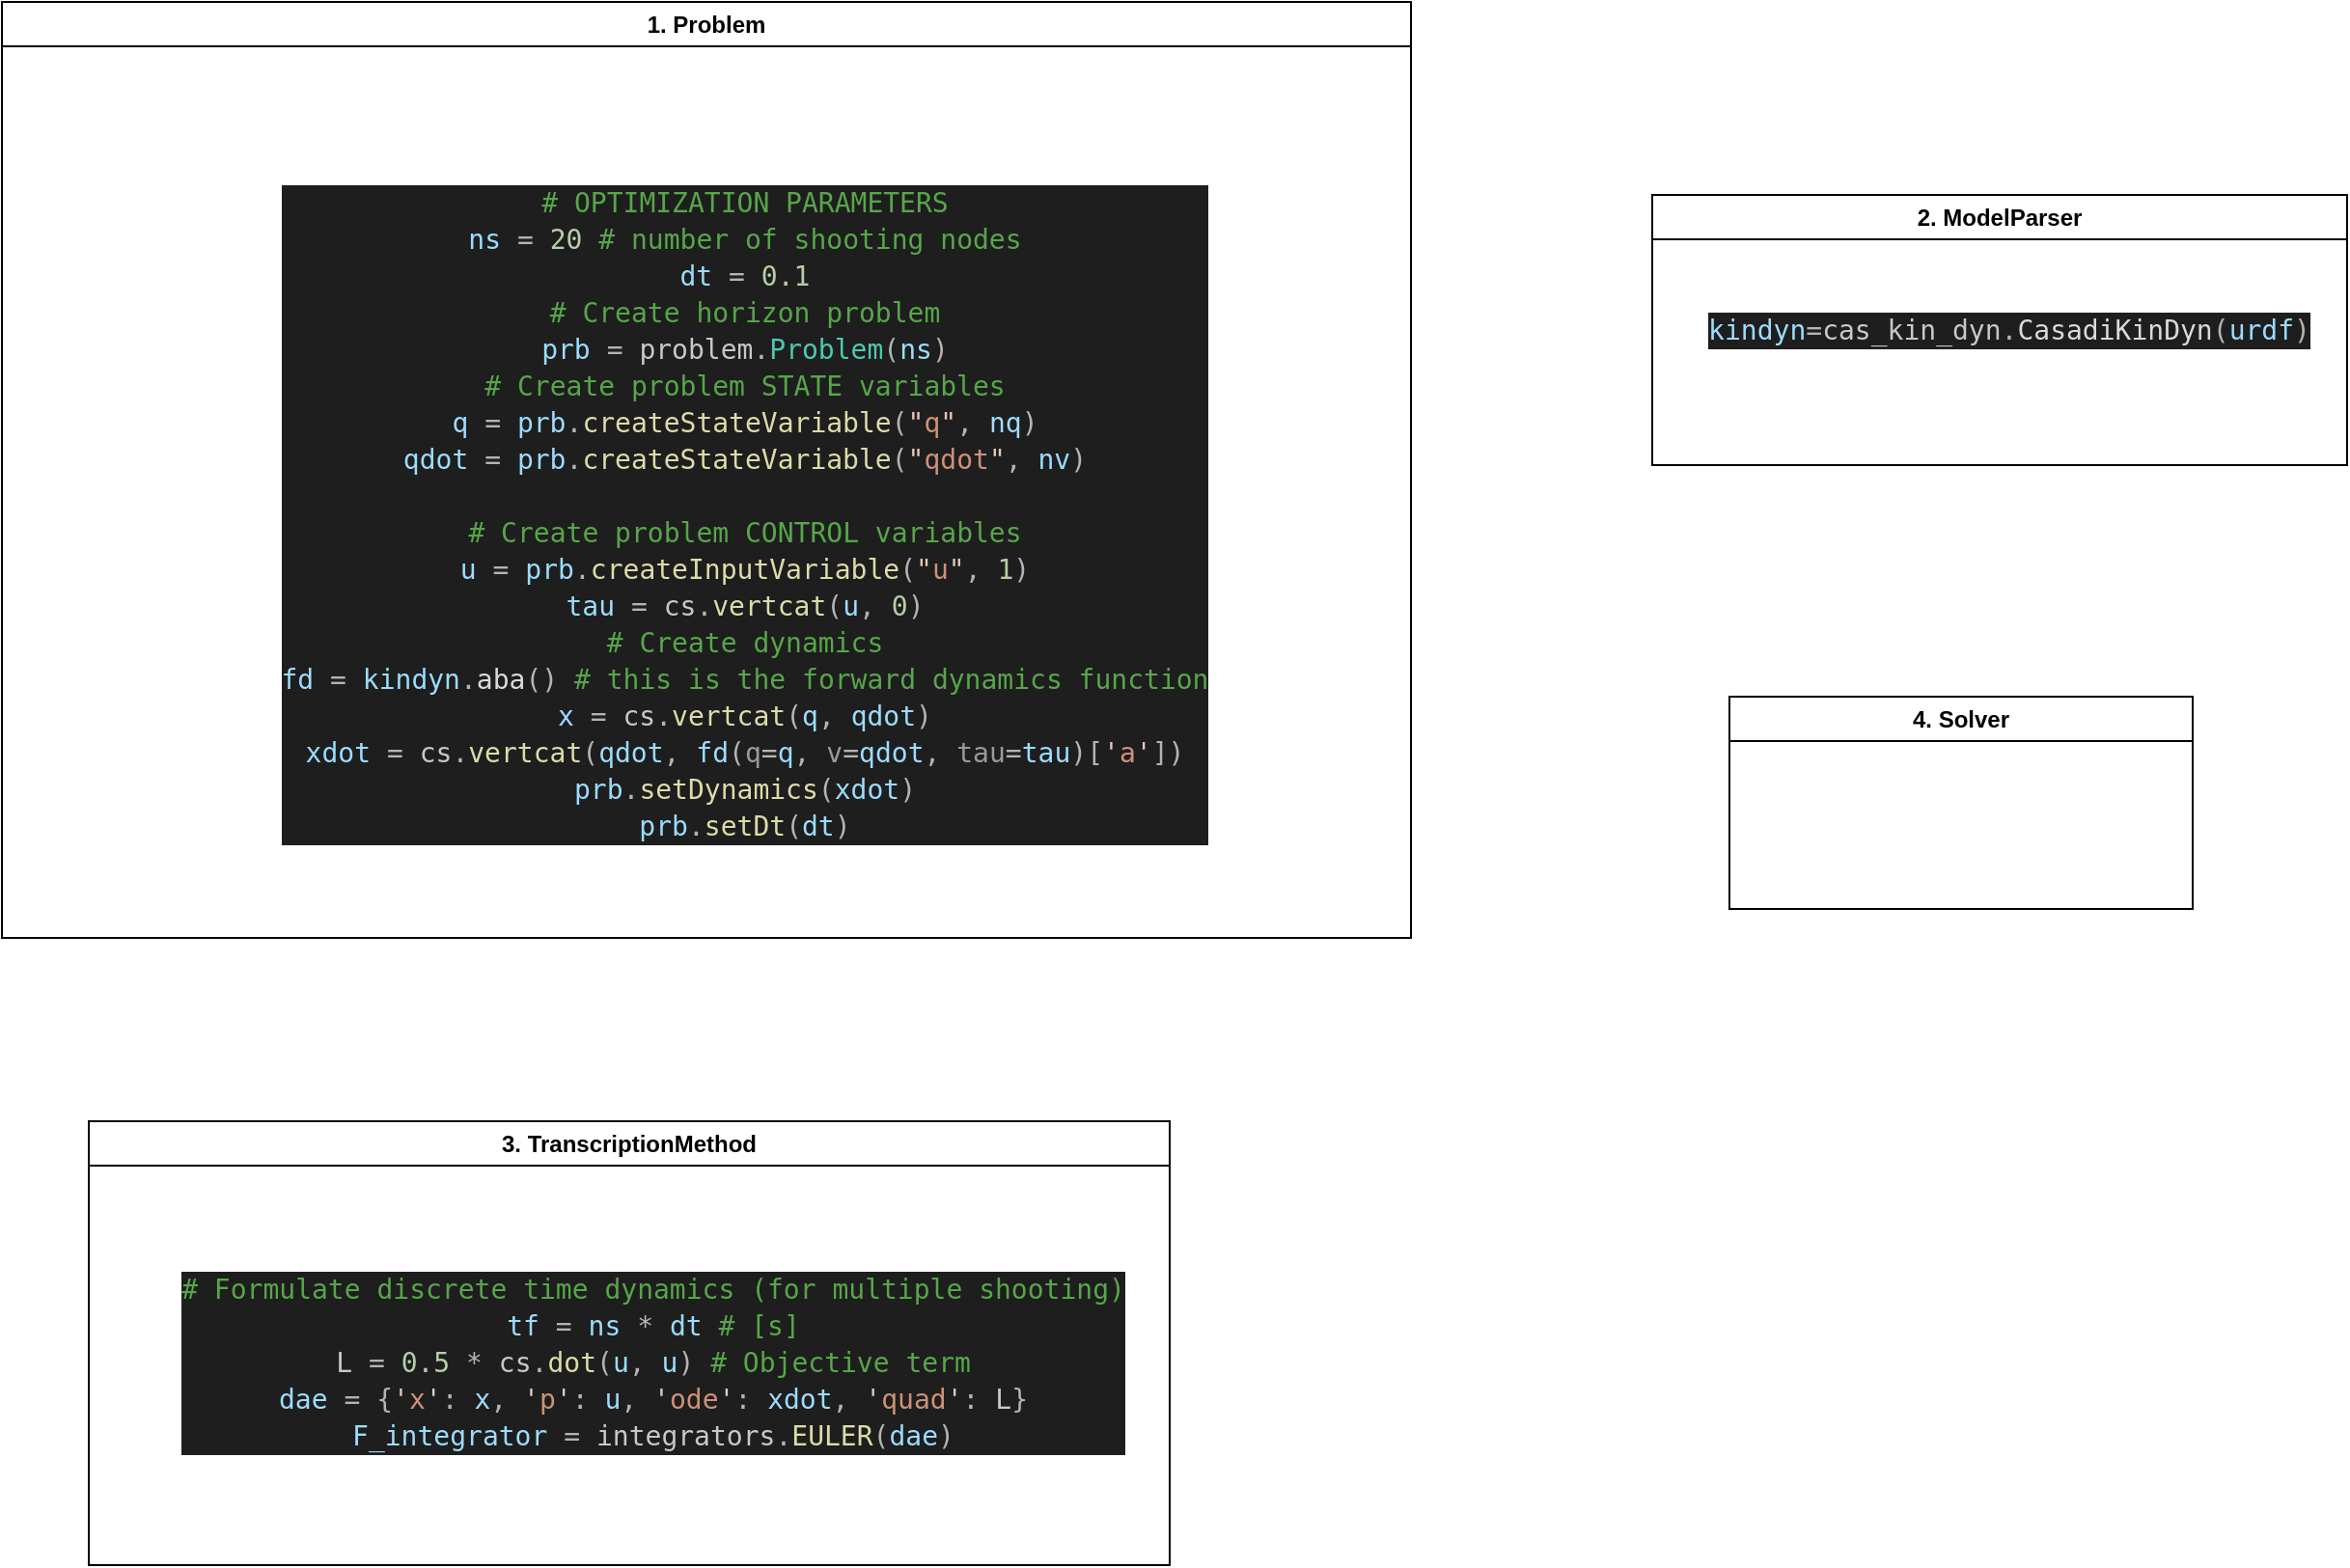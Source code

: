 <mxfile>
    <diagram id="DQU-kqcON3Z1oUUEVBNg" name="Page-1">
        <mxGraphModel dx="3643" dy="2333" grid="1" gridSize="10" guides="1" tooltips="1" connect="1" arrows="1" fold="1" page="1" pageScale="1" pageWidth="850" pageHeight="1100" math="0" shadow="0">
            <root>
                <mxCell id="0"/>
                <mxCell id="1" parent="0"/>
                <mxCell id="24" value="1. Problem" style="swimlane;whiteSpace=wrap;html=1;" parent="1" vertex="1">
                    <mxGeometry x="-1640" y="-530" width="730" height="485" as="geometry"/>
                </mxCell>
                <mxCell id="62" value="&lt;div style=&quot;color: rgb(218, 218, 218); background-color: rgb(30, 30, 30); font-family: &amp;quot;Droid Sans Mono&amp;quot;, &amp;quot;monospace&amp;quot;, monospace; font-size: 14px; line-height: 19px;&quot;&gt;&lt;div&gt;&lt;span style=&quot;color: #57a64a;&quot;&gt;# OPTIMIZATION PARAMETERS&lt;/span&gt;&lt;/div&gt;&lt;div&gt;&lt;span style=&quot;color: #9cdcfe;&quot;&gt;ns&lt;/span&gt; &lt;span style=&quot;color: #b4b4b4;&quot;&gt;=&lt;/span&gt; &lt;span style=&quot;color: #b5cea8;&quot;&gt;20&lt;/span&gt;  &lt;span style=&quot;color: #57a64a;&quot;&gt;# number of shooting nodes&lt;/span&gt;&lt;/div&gt;&lt;div&gt;&lt;span style=&quot;color: #9cdcfe;&quot;&gt;dt&lt;/span&gt; &lt;span style=&quot;color: #b4b4b4;&quot;&gt;=&lt;/span&gt; &lt;span style=&quot;color: #b5cea8;&quot;&gt;0.1&lt;/span&gt;&lt;/div&gt;&lt;div&gt;&lt;div style=&quot;line-height: 19px;&quot;&gt;&lt;div&gt;&lt;span style=&quot;color: #57a64a;&quot;&gt;# Create horizon problem&lt;/span&gt;&lt;/div&gt;&lt;div&gt;&lt;span style=&quot;color: #9cdcfe;&quot;&gt;prb&lt;/span&gt; &lt;span style=&quot;color: #b4b4b4;&quot;&gt;=&lt;/span&gt; &lt;span style=&quot;color: #c8c8c8;&quot;&gt;problem&lt;/span&gt;&lt;span style=&quot;color: #b4b4b4;&quot;&gt;.&lt;/span&gt;&lt;span style=&quot;color: #4ec9b0;&quot;&gt;Problem&lt;/span&gt;&lt;span style=&quot;color: #b4b4b4;&quot;&gt;(&lt;/span&gt;&lt;span style=&quot;color: #9cdcfe;&quot;&gt;ns&lt;/span&gt;&lt;span style=&quot;color: #b4b4b4;&quot;&gt;)&lt;/span&gt;&lt;/div&gt;&lt;div&gt;&lt;div style=&quot;line-height: 19px;&quot;&gt;&lt;div&gt;&lt;span style=&quot;color: #57a64a;&quot;&gt;# Create problem STATE variables&lt;/span&gt;&lt;/div&gt;&lt;div&gt;&lt;span style=&quot;color: #9cdcfe;&quot;&gt;q&lt;/span&gt; &lt;span style=&quot;color: #b4b4b4;&quot;&gt;=&lt;/span&gt; &lt;span style=&quot;color: #9cdcfe;&quot;&gt;prb&lt;/span&gt;&lt;span style=&quot;color: #b4b4b4;&quot;&gt;.&lt;/span&gt;&lt;span style=&quot;color: #dcdcaa;&quot;&gt;createStateVariable&lt;/span&gt;&lt;span style=&quot;color: #b4b4b4;&quot;&gt;(&lt;/span&gt;&lt;span style=&quot;color: #e8c9bb;&quot;&gt;&quot;&lt;/span&gt;&lt;span style=&quot;color: #ce9178;&quot;&gt;q&lt;/span&gt;&lt;span style=&quot;color: #e8c9bb;&quot;&gt;&quot;&lt;/span&gt;&lt;span style=&quot;color: #b4b4b4;&quot;&gt;,&lt;/span&gt; &lt;span style=&quot;color: #9cdcfe;&quot;&gt;nq&lt;/span&gt;&lt;span style=&quot;color: #b4b4b4;&quot;&gt;)&lt;/span&gt;&lt;/div&gt;&lt;div&gt;&lt;span style=&quot;color: #9cdcfe;&quot;&gt;qdot&lt;/span&gt; &lt;span style=&quot;color: #b4b4b4;&quot;&gt;=&lt;/span&gt; &lt;span style=&quot;color: #9cdcfe;&quot;&gt;prb&lt;/span&gt;&lt;span style=&quot;color: #b4b4b4;&quot;&gt;.&lt;/span&gt;&lt;span style=&quot;color: #dcdcaa;&quot;&gt;createStateVariable&lt;/span&gt;&lt;span style=&quot;color: #b4b4b4;&quot;&gt;(&lt;/span&gt;&lt;span style=&quot;color: #e8c9bb;&quot;&gt;&quot;&lt;/span&gt;&lt;span style=&quot;color: #ce9178;&quot;&gt;qdot&lt;/span&gt;&lt;span style=&quot;color: #e8c9bb;&quot;&gt;&quot;&lt;/span&gt;&lt;span style=&quot;color: #b4b4b4;&quot;&gt;,&lt;/span&gt; &lt;span style=&quot;color: #9cdcfe;&quot;&gt;nv&lt;/span&gt;&lt;span style=&quot;color: #b4b4b4;&quot;&gt;)&lt;/span&gt;&lt;/div&gt;&lt;br&gt;&lt;div&gt;&lt;span style=&quot;color: #57a64a;&quot;&gt;# Create problem CONTROL variables&lt;/span&gt;&lt;/div&gt;&lt;div&gt;&lt;span style=&quot;color: #9cdcfe;&quot;&gt;u&lt;/span&gt; &lt;span style=&quot;color: #b4b4b4;&quot;&gt;=&lt;/span&gt; &lt;span style=&quot;color: #9cdcfe;&quot;&gt;prb&lt;/span&gt;&lt;span style=&quot;color: #b4b4b4;&quot;&gt;.&lt;/span&gt;&lt;span style=&quot;color: #dcdcaa;&quot;&gt;createInputVariable&lt;/span&gt;&lt;span style=&quot;color: #b4b4b4;&quot;&gt;(&lt;/span&gt;&lt;span style=&quot;color: #e8c9bb;&quot;&gt;&quot;&lt;/span&gt;&lt;span style=&quot;color: #ce9178;&quot;&gt;u&lt;/span&gt;&lt;span style=&quot;color: #e8c9bb;&quot;&gt;&quot;&lt;/span&gt;&lt;span style=&quot;color: #b4b4b4;&quot;&gt;,&lt;/span&gt; &lt;span style=&quot;color: #b5cea8;&quot;&gt;1&lt;/span&gt;&lt;span style=&quot;color: #b4b4b4;&quot;&gt;)&lt;/span&gt;&lt;/div&gt;&lt;div&gt;&lt;span style=&quot;color: #9cdcfe;&quot;&gt;tau&lt;/span&gt; &lt;span style=&quot;color: #b4b4b4;&quot;&gt;=&lt;/span&gt; &lt;span style=&quot;color: #c8c8c8;&quot;&gt;cs&lt;/span&gt;&lt;span style=&quot;color: #b4b4b4;&quot;&gt;.&lt;/span&gt;&lt;span style=&quot;color: #dcdcaa;&quot;&gt;vertcat&lt;/span&gt;&lt;span style=&quot;color: #b4b4b4;&quot;&gt;(&lt;/span&gt;&lt;span style=&quot;color: #9cdcfe;&quot;&gt;u&lt;/span&gt;&lt;span style=&quot;color: #b4b4b4;&quot;&gt;,&lt;/span&gt; &lt;span style=&quot;color: #b5cea8;&quot;&gt;0&lt;/span&gt;&lt;span style=&quot;color: #b4b4b4;&quot;&gt;)&lt;/span&gt;&lt;/div&gt;&lt;div&gt;&lt;div style=&quot;line-height: 19px;&quot;&gt;&lt;div&gt;&lt;span style=&quot;color: #57a64a;&quot;&gt;# Create dynamics&lt;/span&gt;&lt;/div&gt;&lt;div&gt;&lt;span style=&quot;color: #9cdcfe;&quot;&gt;fd&lt;/span&gt; &lt;span style=&quot;color: #b4b4b4;&quot;&gt;=&lt;/span&gt; &lt;span style=&quot;color: #9cdcfe;&quot;&gt;kindyn&lt;/span&gt;&lt;span style=&quot;color: #b4b4b4;&quot;&gt;.&lt;/span&gt;aba&lt;span style=&quot;color: #b4b4b4;&quot;&gt;()&lt;/span&gt;  &lt;span style=&quot;color: #57a64a;&quot;&gt;# this is the forward dynamics function&lt;/span&gt;&lt;/div&gt;&lt;div&gt;&lt;span style=&quot;color: #9cdcfe;&quot;&gt;x&lt;/span&gt; &lt;span style=&quot;color: #b4b4b4;&quot;&gt;=&lt;/span&gt; &lt;span style=&quot;color: #c8c8c8;&quot;&gt;cs&lt;/span&gt;&lt;span style=&quot;color: #b4b4b4;&quot;&gt;.&lt;/span&gt;&lt;span style=&quot;color: #dcdcaa;&quot;&gt;vertcat&lt;/span&gt;&lt;span style=&quot;color: #b4b4b4;&quot;&gt;(&lt;/span&gt;&lt;span style=&quot;color: #9cdcfe;&quot;&gt;q&lt;/span&gt;&lt;span style=&quot;color: #b4b4b4;&quot;&gt;,&lt;/span&gt; &lt;span style=&quot;color: #9cdcfe;&quot;&gt;qdot&lt;/span&gt;&lt;span style=&quot;color: #b4b4b4;&quot;&gt;)&lt;/span&gt;&lt;/div&gt;&lt;div&gt;&lt;span style=&quot;color: #9cdcfe;&quot;&gt;xdot&lt;/span&gt; &lt;span style=&quot;color: #b4b4b4;&quot;&gt;=&lt;/span&gt; &lt;span style=&quot;color: #c8c8c8;&quot;&gt;cs&lt;/span&gt;&lt;span style=&quot;color: #b4b4b4;&quot;&gt;.&lt;/span&gt;&lt;span style=&quot;color: #dcdcaa;&quot;&gt;vertcat&lt;/span&gt;&lt;span style=&quot;color: #b4b4b4;&quot;&gt;(&lt;/span&gt;&lt;span style=&quot;color: #9cdcfe;&quot;&gt;qdot&lt;/span&gt;&lt;span style=&quot;color: #b4b4b4;&quot;&gt;,&lt;/span&gt; &lt;span style=&quot;color: #9cdcfe;&quot;&gt;fd&lt;/span&gt;&lt;span style=&quot;color: #b4b4b4;&quot;&gt;(&lt;/span&gt;&lt;span style=&quot;color: #9a9a9a;&quot;&gt;q&lt;/span&gt;&lt;span style=&quot;color: #b4b4b4;&quot;&gt;=&lt;/span&gt;&lt;span style=&quot;color: #9cdcfe;&quot;&gt;q&lt;/span&gt;&lt;span style=&quot;color: #b4b4b4;&quot;&gt;,&lt;/span&gt; &lt;span style=&quot;color: #9a9a9a;&quot;&gt;v&lt;/span&gt;&lt;span style=&quot;color: #b4b4b4;&quot;&gt;=&lt;/span&gt;&lt;span style=&quot;color: #9cdcfe;&quot;&gt;qdot&lt;/span&gt;&lt;span style=&quot;color: #b4b4b4;&quot;&gt;,&lt;/span&gt; &lt;span style=&quot;color: #9a9a9a;&quot;&gt;tau&lt;/span&gt;&lt;span style=&quot;color: #b4b4b4;&quot;&gt;=&lt;/span&gt;&lt;span style=&quot;color: #9cdcfe;&quot;&gt;tau&lt;/span&gt;&lt;span style=&quot;color: #b4b4b4;&quot;&gt;)[&lt;/span&gt;&lt;span style=&quot;color: #e8c9bb;&quot;&gt;'&lt;/span&gt;&lt;span style=&quot;color: #ce9178;&quot;&gt;a&lt;/span&gt;&lt;span style=&quot;color: #e8c9bb;&quot;&gt;'&lt;/span&gt;&lt;span style=&quot;color: #b4b4b4;&quot;&gt;])&lt;/span&gt;&lt;/div&gt;&lt;div&gt;&lt;span style=&quot;color: #9cdcfe;&quot;&gt;prb&lt;/span&gt;&lt;span style=&quot;color: #b4b4b4;&quot;&gt;.&lt;/span&gt;&lt;span style=&quot;color: #dcdcaa;&quot;&gt;setDynamics&lt;/span&gt;&lt;span style=&quot;color: #b4b4b4;&quot;&gt;(&lt;/span&gt;&lt;span style=&quot;color: #9cdcfe;&quot;&gt;xdot&lt;/span&gt;&lt;span style=&quot;color: #b4b4b4;&quot;&gt;)&lt;/span&gt;&lt;/div&gt;&lt;div&gt;&lt;span style=&quot;color: #9cdcfe;&quot;&gt;prb&lt;/span&gt;&lt;span style=&quot;color: #b4b4b4;&quot;&gt;.&lt;/span&gt;&lt;span style=&quot;color: #dcdcaa;&quot;&gt;setDt&lt;/span&gt;&lt;span style=&quot;color: #b4b4b4;&quot;&gt;(&lt;/span&gt;&lt;span style=&quot;color: #9cdcfe;&quot;&gt;dt&lt;/span&gt;&lt;span style=&quot;color: #b4b4b4;&quot;&gt;)&lt;/span&gt;&lt;/div&gt;&lt;/div&gt;&lt;/div&gt;&lt;/div&gt;&lt;/div&gt;&lt;/div&gt;&lt;/div&gt;&lt;/div&gt;" style="text;html=1;strokeColor=none;fillColor=none;align=center;verticalAlign=middle;whiteSpace=wrap;rounded=0;" parent="24" vertex="1">
                    <mxGeometry x="80" y="35" width="610" height="460" as="geometry"/>
                </mxCell>
                <mxCell id="56" value="3. TranscriptionMethod" style="swimlane;whiteSpace=wrap;html=1;startSize=23;" parent="1" vertex="1">
                    <mxGeometry x="-1595" y="50" width="560" height="230" as="geometry"/>
                </mxCell>
                <mxCell id="63" value="&lt;div style=&quot;color: rgb(218, 218, 218); background-color: rgb(30, 30, 30); font-family: &amp;quot;Droid Sans Mono&amp;quot;, &amp;quot;monospace&amp;quot;, monospace; font-size: 14px; line-height: 19px;&quot;&gt;&lt;div&gt;&lt;span style=&quot;color: #57a64a;&quot;&gt;# Formulate discrete time dynamics (for multiple shooting)&lt;/span&gt;&lt;/div&gt;&lt;div&gt;&lt;span style=&quot;color: #9cdcfe;&quot;&gt;tf&lt;/span&gt; &lt;span style=&quot;color: #b4b4b4;&quot;&gt;=&lt;/span&gt; &lt;span style=&quot;color: #9cdcfe;&quot;&gt;ns&lt;/span&gt; &lt;span style=&quot;color: #b4b4b4;&quot;&gt;*&lt;/span&gt; &lt;span style=&quot;color: #9cdcfe;&quot;&gt;dt&lt;/span&gt;  &lt;span style=&quot;color: #57a64a;&quot;&gt;# [s]&lt;/span&gt;&lt;/div&gt;&lt;div&gt;&lt;span style=&quot;color: #c8c8c8;&quot;&gt;L&lt;/span&gt; &lt;span style=&quot;color: #b4b4b4;&quot;&gt;=&lt;/span&gt; &lt;span style=&quot;color: #b5cea8;&quot;&gt;0.5&lt;/span&gt; &lt;span style=&quot;color: #b4b4b4;&quot;&gt;*&lt;/span&gt; &lt;span style=&quot;color: #c8c8c8;&quot;&gt;cs&lt;/span&gt;&lt;span style=&quot;color: #b4b4b4;&quot;&gt;.&lt;/span&gt;&lt;span style=&quot;color: #dcdcaa;&quot;&gt;dot&lt;/span&gt;&lt;span style=&quot;color: #b4b4b4;&quot;&gt;(&lt;/span&gt;&lt;span style=&quot;color: #9cdcfe;&quot;&gt;u&lt;/span&gt;&lt;span style=&quot;color: #b4b4b4;&quot;&gt;,&lt;/span&gt; &lt;span style=&quot;color: #9cdcfe;&quot;&gt;u&lt;/span&gt;&lt;span style=&quot;color: #b4b4b4;&quot;&gt;)&lt;/span&gt;  &lt;span style=&quot;color: #57a64a;&quot;&gt;# Objective term&lt;/span&gt;&lt;/div&gt;&lt;div&gt;&lt;span style=&quot;color: #9cdcfe;&quot;&gt;dae&lt;/span&gt; &lt;span style=&quot;color: #b4b4b4;&quot;&gt;=&lt;/span&gt; &lt;span style=&quot;color: #b4b4b4;&quot;&gt;{&lt;/span&gt;&lt;span style=&quot;color: #e8c9bb;&quot;&gt;'&lt;/span&gt;&lt;span style=&quot;color: #ce9178;&quot;&gt;x&lt;/span&gt;&lt;span style=&quot;color: #e8c9bb;&quot;&gt;'&lt;/span&gt;&lt;span style=&quot;color: #b4b4b4;&quot;&gt;:&lt;/span&gt; &lt;span style=&quot;color: #9cdcfe;&quot;&gt;x&lt;/span&gt;&lt;span style=&quot;color: #b4b4b4;&quot;&gt;,&lt;/span&gt; &lt;span style=&quot;color: #e8c9bb;&quot;&gt;'&lt;/span&gt;&lt;span style=&quot;color: #ce9178;&quot;&gt;p&lt;/span&gt;&lt;span style=&quot;color: #e8c9bb;&quot;&gt;'&lt;/span&gt;&lt;span style=&quot;color: #b4b4b4;&quot;&gt;:&lt;/span&gt; &lt;span style=&quot;color: #9cdcfe;&quot;&gt;u&lt;/span&gt;&lt;span style=&quot;color: #b4b4b4;&quot;&gt;,&lt;/span&gt; &lt;span style=&quot;color: #e8c9bb;&quot;&gt;'&lt;/span&gt;&lt;span style=&quot;color: #ce9178;&quot;&gt;ode&lt;/span&gt;&lt;span style=&quot;color: #e8c9bb;&quot;&gt;'&lt;/span&gt;&lt;span style=&quot;color: #b4b4b4;&quot;&gt;:&lt;/span&gt; &lt;span style=&quot;color: #9cdcfe;&quot;&gt;xdot&lt;/span&gt;&lt;span style=&quot;color: #b4b4b4;&quot;&gt;,&lt;/span&gt; &lt;span style=&quot;color: #e8c9bb;&quot;&gt;'&lt;/span&gt;&lt;span style=&quot;color: #ce9178;&quot;&gt;quad&lt;/span&gt;&lt;span style=&quot;color: #e8c9bb;&quot;&gt;'&lt;/span&gt;&lt;span style=&quot;color: #b4b4b4;&quot;&gt;:&lt;/span&gt; &lt;span style=&quot;color: #c8c8c8;&quot;&gt;L&lt;/span&gt;&lt;span style=&quot;color: #b4b4b4;&quot;&gt;}&lt;/span&gt;&lt;/div&gt;&lt;div&gt;&lt;span style=&quot;color: #9cdcfe;&quot;&gt;F_integrator&lt;/span&gt; &lt;span style=&quot;color: #b4b4b4;&quot;&gt;=&lt;/span&gt; &lt;span style=&quot;color: #c8c8c8;&quot;&gt;integrators&lt;/span&gt;&lt;span style=&quot;color: #b4b4b4;&quot;&gt;.&lt;/span&gt;&lt;span style=&quot;color: #dcdcaa;&quot;&gt;EULER&lt;/span&gt;&lt;span style=&quot;color: #b4b4b4;&quot;&gt;(&lt;/span&gt;&lt;span style=&quot;color: #9cdcfe;&quot;&gt;dae&lt;/span&gt;&lt;span style=&quot;color: #b4b4b4;&quot;&gt;)&lt;/span&gt;&lt;/div&gt;&lt;/div&gt;" style="text;html=1;strokeColor=none;fillColor=none;align=center;verticalAlign=middle;whiteSpace=wrap;rounded=0;" parent="56" vertex="1">
                    <mxGeometry x="-25" y="50" width="635" height="150" as="geometry"/>
                </mxCell>
                <mxCell id="57" value="2. ModelParser" style="swimlane;whiteSpace=wrap;html=1;" parent="1" vertex="1">
                    <mxGeometry x="-785" y="-430" width="360" height="140" as="geometry"/>
                </mxCell>
                <mxCell id="59" value="&lt;div style=&quot;color: rgb(218, 218, 218); background-color: rgb(30, 30, 30); font-family: &amp;quot;Droid Sans Mono&amp;quot;, &amp;quot;monospace&amp;quot;, monospace; font-size: 14px; line-height: 19px;&quot;&gt;&lt;span style=&quot;color: #9cdcfe;&quot;&gt;kindyn&lt;/span&gt;&lt;span style=&quot;color: #b4b4b4;&quot;&gt;=&lt;/span&gt;&lt;span style=&quot;color: #c8c8c8;&quot;&gt;cas_kin_dyn&lt;/span&gt;&lt;span style=&quot;color: #b4b4b4;&quot;&gt;.&lt;/span&gt;CasadiKinDyn&lt;span style=&quot;color: #b4b4b4;&quot;&gt;(&lt;/span&gt;&lt;span style=&quot;color: #9cdcfe;&quot;&gt;urdf&lt;/span&gt;&lt;span style=&quot;color: #b4b4b4;&quot;&gt;)&lt;/span&gt;&lt;/div&gt;" style="text;html=1;strokeColor=none;fillColor=none;align=center;verticalAlign=middle;whiteSpace=wrap;rounded=0;" parent="57" vertex="1">
                    <mxGeometry x="30" y="55" width="310" height="30" as="geometry"/>
                </mxCell>
                <mxCell id="58" value="4. Solver" style="swimlane;whiteSpace=wrap;html=1;startSize=23;" parent="1" vertex="1">
                    <mxGeometry x="-745" y="-170" width="240" height="110" as="geometry"/>
                </mxCell>
            </root>
        </mxGraphModel>
    </diagram>
</mxfile>